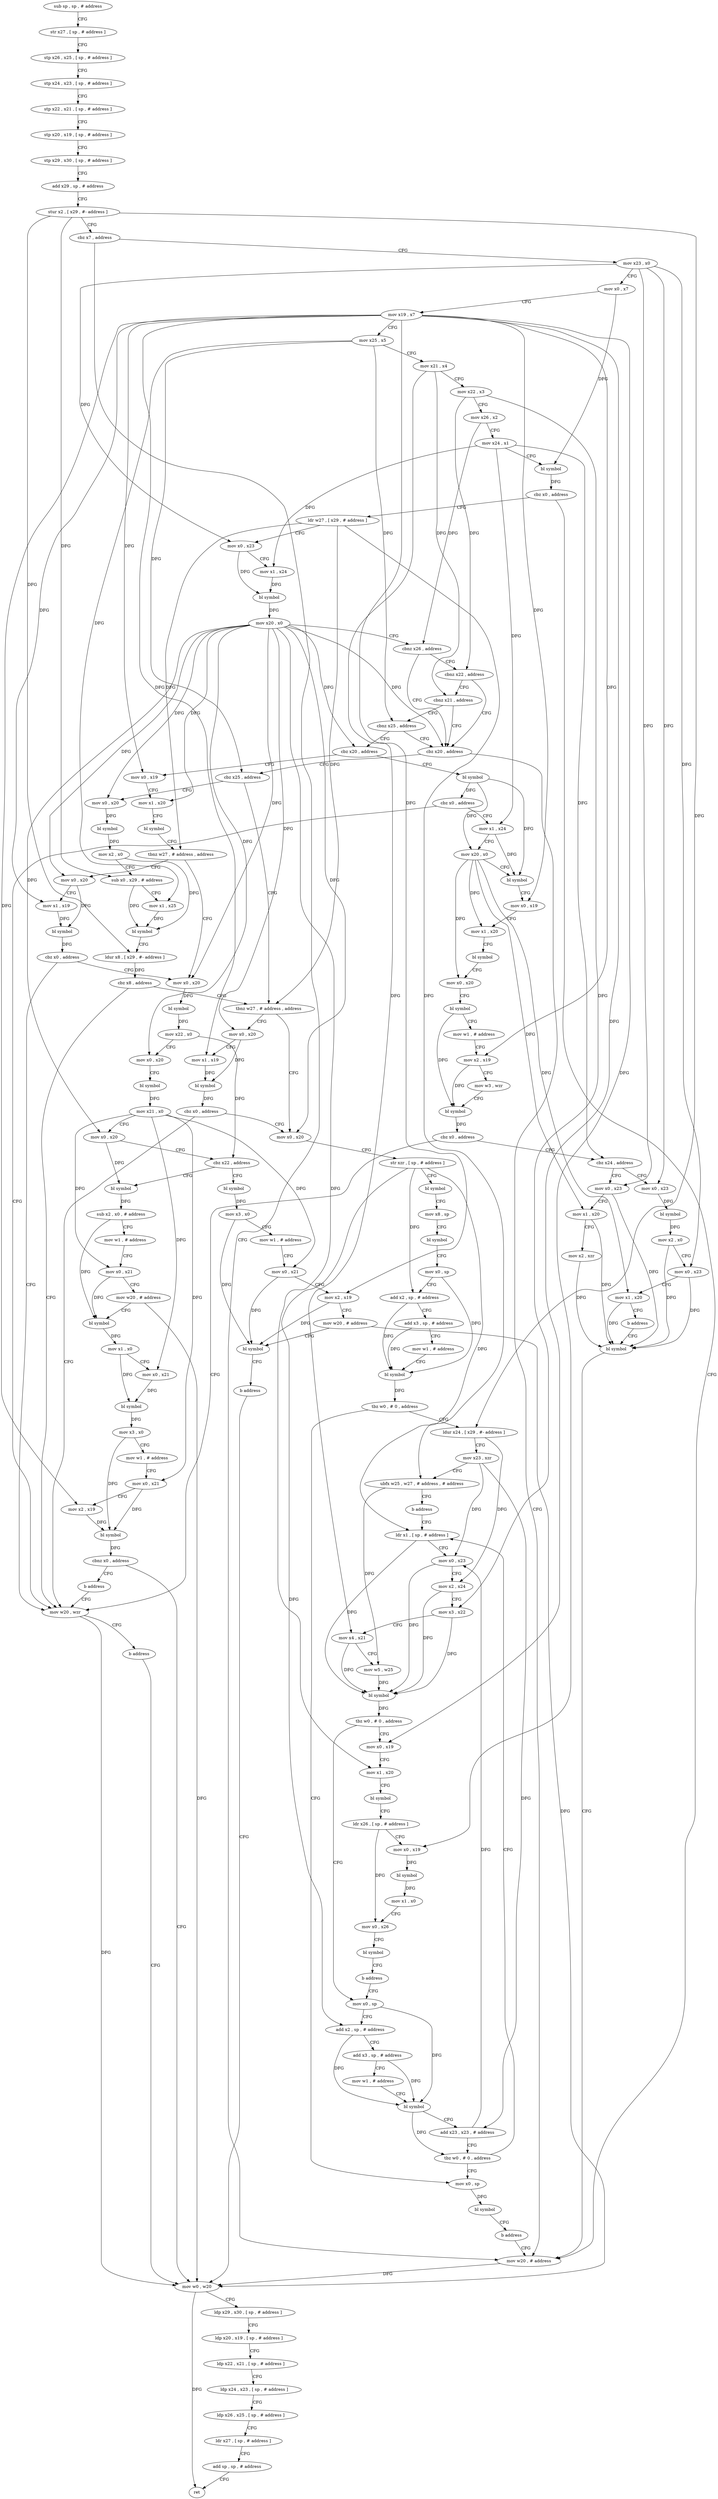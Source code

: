digraph "func" {
"89964" [label = "sub sp , sp , # address" ]
"89968" [label = "str x27 , [ sp , # address ]" ]
"89972" [label = "stp x26 , x25 , [ sp , # address ]" ]
"89976" [label = "stp x24 , x23 , [ sp , # address ]" ]
"89980" [label = "stp x22 , x21 , [ sp , # address ]" ]
"89984" [label = "stp x20 , x19 , [ sp , # address ]" ]
"89988" [label = "stp x29 , x30 , [ sp , # address ]" ]
"89992" [label = "add x29 , sp , # address" ]
"89996" [label = "stur x2 , [ x29 , #- address ]" ]
"90000" [label = "cbz x7 , address" ]
"90588" [label = "mov w20 , # address" ]
"90004" [label = "mov x23 , x0" ]
"90592" [label = "mov w0 , w20" ]
"90008" [label = "mov x0 , x7" ]
"90012" [label = "mov x19 , x7" ]
"90016" [label = "mov x25 , x5" ]
"90020" [label = "mov x21 , x4" ]
"90024" [label = "mov x22 , x3" ]
"90028" [label = "mov x26 , x2" ]
"90032" [label = "mov x24 , x1" ]
"90036" [label = "bl symbol" ]
"90040" [label = "cbz x0 , address" ]
"90044" [label = "ldr w27 , [ x29 , # address ]" ]
"90048" [label = "mov x0 , x23" ]
"90052" [label = "mov x1 , x24" ]
"90056" [label = "bl symbol" ]
"90060" [label = "mov x20 , x0" ]
"90064" [label = "cbnz x26 , address" ]
"90212" [label = "cbz x20 , address" ]
"90068" [label = "cbnz x22 , address" ]
"90216" [label = "cbz x25 , address" ]
"90072" [label = "cbnz x21 , address" ]
"90252" [label = "tbnz w27 , # address , address" ]
"90220" [label = "mov x0 , x20" ]
"90076" [label = "cbnz x25 , address" ]
"90272" [label = "mov x0 , x20" ]
"90256" [label = "mov x0 , x20" ]
"90224" [label = "bl symbol" ]
"90228" [label = "mov x2 , x0" ]
"90232" [label = "sub x0 , x29 , # address" ]
"90236" [label = "mov x1 , x25" ]
"90240" [label = "bl symbol" ]
"90244" [label = "ldur x8 , [ x29 , #- address ]" ]
"90248" [label = "cbz x8 , address" ]
"90532" [label = "mov w20 , wzr" ]
"90080" [label = "cbz x20 , address" ]
"90276" [label = "str xzr , [ sp , # address ]" ]
"90280" [label = "bl symbol" ]
"90284" [label = "mov x8 , sp" ]
"90288" [label = "bl symbol" ]
"90292" [label = "mov x0 , sp" ]
"90296" [label = "add x2 , sp , # address" ]
"90300" [label = "add x3 , sp , # address" ]
"90304" [label = "mov w1 , # address" ]
"90308" [label = "bl symbol" ]
"90312" [label = "tbz w0 , # 0 , address" ]
"90432" [label = "mov x0 , sp" ]
"90316" [label = "ldur x24 , [ x29 , #- address ]" ]
"90260" [label = "mov x1 , x19" ]
"90264" [label = "bl symbol" ]
"90268" [label = "cbz x0 , address" ]
"90536" [label = "b address" ]
"90444" [label = "bl symbol" ]
"90084" [label = "mov x0 , x19" ]
"90436" [label = "bl symbol" ]
"90440" [label = "b address" ]
"90320" [label = "mov x23 , xzr" ]
"90324" [label = "ubfx w25 , w27 , # address , # address" ]
"90328" [label = "b address" ]
"90360" [label = "ldr x1 , [ sp , # address ]" ]
"90596" [label = "ldp x29 , x30 , [ sp , # address ]" ]
"90600" [label = "ldp x20 , x19 , [ sp , # address ]" ]
"90604" [label = "ldp x22 , x21 , [ sp , # address ]" ]
"90608" [label = "ldp x24 , x23 , [ sp , # address ]" ]
"90612" [label = "ldp x26 , x25 , [ sp , # address ]" ]
"90616" [label = "ldr x27 , [ sp , # address ]" ]
"90620" [label = "add sp , sp , # address" ]
"90624" [label = "ret" ]
"90448" [label = "cbz x0 , address" ]
"90452" [label = "mov x1 , x24" ]
"90088" [label = "mov x1 , x20" ]
"90092" [label = "bl symbol" ]
"90096" [label = "tbnz w27 , # address , address" ]
"90116" [label = "mov x0 , x20" ]
"90100" [label = "mov x0 , x20" ]
"90364" [label = "mov x0 , x23" ]
"90368" [label = "mov x2 , x24" ]
"90372" [label = "mov x3 , x22" ]
"90376" [label = "mov x4 , x21" ]
"90380" [label = "mov w5 , w25" ]
"90384" [label = "bl symbol" ]
"90388" [label = "tbz w0 , # 0 , address" ]
"90332" [label = "mov x0 , sp" ]
"90392" [label = "mov x0 , x19" ]
"90456" [label = "mov x20 , x0" ]
"90460" [label = "bl symbol" ]
"90464" [label = "mov x0 , x19" ]
"90468" [label = "mov x1 , x20" ]
"90472" [label = "bl symbol" ]
"90476" [label = "mov x0 , x20" ]
"90480" [label = "bl symbol" ]
"90484" [label = "mov w1 , # address" ]
"90488" [label = "mov x2 , x19" ]
"90492" [label = "mov w3 , wzr" ]
"90496" [label = "bl symbol" ]
"90500" [label = "cbz x0 , address" ]
"90504" [label = "cbz x24 , address" ]
"90120" [label = "bl symbol" ]
"90124" [label = "mov x22 , x0" ]
"90128" [label = "mov x0 , x20" ]
"90132" [label = "bl symbol" ]
"90136" [label = "mov x21 , x0" ]
"90140" [label = "mov x0 , x20" ]
"90144" [label = "cbz x22 , address" ]
"90540" [label = "bl symbol" ]
"90148" [label = "bl symbol" ]
"90104" [label = "mov x1 , x19" ]
"90108" [label = "bl symbol" ]
"90112" [label = "cbz x0 , address" ]
"90336" [label = "add x2 , sp , # address" ]
"90340" [label = "add x3 , sp , # address" ]
"90344" [label = "mov w1 , # address" ]
"90348" [label = "bl symbol" ]
"90352" [label = "add x23 , x23 , # address" ]
"90356" [label = "tbz w0 , # 0 , address" ]
"90396" [label = "mov x1 , x20" ]
"90400" [label = "bl symbol" ]
"90404" [label = "ldr x26 , [ sp , # address ]" ]
"90408" [label = "mov x0 , x19" ]
"90412" [label = "bl symbol" ]
"90416" [label = "mov x1 , x0" ]
"90420" [label = "mov x0 , x26" ]
"90424" [label = "bl symbol" ]
"90428" [label = "b address" ]
"90572" [label = "mov x0 , x23" ]
"90508" [label = "mov x0 , x23" ]
"90544" [label = "mov x3 , x0" ]
"90548" [label = "mov w1 , # address" ]
"90552" [label = "mov x0 , x21" ]
"90556" [label = "mov x2 , x19" ]
"90560" [label = "mov w20 , # address" ]
"90564" [label = "bl symbol" ]
"90568" [label = "b address" ]
"90152" [label = "sub x2 , x0 , # address" ]
"90156" [label = "mov w1 , # address" ]
"90160" [label = "mov x0 , x21" ]
"90164" [label = "mov w20 , # address" ]
"90168" [label = "bl symbol" ]
"90172" [label = "mov x1 , x0" ]
"90176" [label = "mov x0 , x21" ]
"90180" [label = "bl symbol" ]
"90184" [label = "mov x3 , x0" ]
"90188" [label = "mov w1 , # address" ]
"90192" [label = "mov x0 , x21" ]
"90196" [label = "mov x2 , x19" ]
"90200" [label = "bl symbol" ]
"90204" [label = "cbnz x0 , address" ]
"90208" [label = "b address" ]
"90576" [label = "mov x1 , x20" ]
"90580" [label = "mov x2 , xzr" ]
"90584" [label = "bl symbol" ]
"90512" [label = "bl symbol" ]
"90516" [label = "mov x2 , x0" ]
"90520" [label = "mov x0 , x23" ]
"90524" [label = "mov x1 , x20" ]
"90528" [label = "b address" ]
"89964" -> "89968" [ label = "CFG" ]
"89968" -> "89972" [ label = "CFG" ]
"89972" -> "89976" [ label = "CFG" ]
"89976" -> "89980" [ label = "CFG" ]
"89980" -> "89984" [ label = "CFG" ]
"89984" -> "89988" [ label = "CFG" ]
"89988" -> "89992" [ label = "CFG" ]
"89992" -> "89996" [ label = "CFG" ]
"89996" -> "90000" [ label = "CFG" ]
"89996" -> "90244" [ label = "DFG" ]
"89996" -> "90316" [ label = "DFG" ]
"89996" -> "90232" [ label = "DFG" ]
"90000" -> "90588" [ label = "CFG" ]
"90000" -> "90004" [ label = "CFG" ]
"90588" -> "90592" [ label = "DFG" ]
"90004" -> "90008" [ label = "CFG" ]
"90004" -> "90048" [ label = "DFG" ]
"90004" -> "90572" [ label = "DFG" ]
"90004" -> "90508" [ label = "DFG" ]
"90004" -> "90520" [ label = "DFG" ]
"90592" -> "90596" [ label = "CFG" ]
"90592" -> "90624" [ label = "DFG" ]
"90008" -> "90012" [ label = "CFG" ]
"90008" -> "90036" [ label = "DFG" ]
"90012" -> "90016" [ label = "CFG" ]
"90012" -> "90260" [ label = "DFG" ]
"90012" -> "90084" [ label = "DFG" ]
"90012" -> "90464" [ label = "DFG" ]
"90012" -> "90488" [ label = "DFG" ]
"90012" -> "90104" [ label = "DFG" ]
"90012" -> "90392" [ label = "DFG" ]
"90012" -> "90408" [ label = "DFG" ]
"90012" -> "90556" [ label = "DFG" ]
"90012" -> "90196" [ label = "DFG" ]
"90016" -> "90020" [ label = "CFG" ]
"90016" -> "90216" [ label = "DFG" ]
"90016" -> "90236" [ label = "DFG" ]
"90016" -> "90076" [ label = "DFG" ]
"90020" -> "90024" [ label = "CFG" ]
"90020" -> "90072" [ label = "DFG" ]
"90020" -> "90376" [ label = "DFG" ]
"90024" -> "90028" [ label = "CFG" ]
"90024" -> "90068" [ label = "DFG" ]
"90024" -> "90372" [ label = "DFG" ]
"90028" -> "90032" [ label = "CFG" ]
"90028" -> "90064" [ label = "DFG" ]
"90032" -> "90036" [ label = "CFG" ]
"90032" -> "90052" [ label = "DFG" ]
"90032" -> "90452" [ label = "DFG" ]
"90032" -> "90504" [ label = "DFG" ]
"90036" -> "90040" [ label = "DFG" ]
"90040" -> "90588" [ label = "CFG" ]
"90040" -> "90044" [ label = "CFG" ]
"90044" -> "90048" [ label = "CFG" ]
"90044" -> "90252" [ label = "DFG" ]
"90044" -> "90324" [ label = "DFG" ]
"90044" -> "90096" [ label = "DFG" ]
"90048" -> "90052" [ label = "CFG" ]
"90048" -> "90056" [ label = "DFG" ]
"90052" -> "90056" [ label = "DFG" ]
"90056" -> "90060" [ label = "DFG" ]
"90060" -> "90064" [ label = "CFG" ]
"90060" -> "90212" [ label = "DFG" ]
"90060" -> "90220" [ label = "DFG" ]
"90060" -> "90272" [ label = "DFG" ]
"90060" -> "90256" [ label = "DFG" ]
"90060" -> "90080" [ label = "DFG" ]
"90060" -> "90088" [ label = "DFG" ]
"90060" -> "90116" [ label = "DFG" ]
"90060" -> "90128" [ label = "DFG" ]
"90060" -> "90140" [ label = "DFG" ]
"90060" -> "90100" [ label = "DFG" ]
"90060" -> "90396" [ label = "DFG" ]
"90064" -> "90212" [ label = "CFG" ]
"90064" -> "90068" [ label = "CFG" ]
"90212" -> "90588" [ label = "CFG" ]
"90212" -> "90216" [ label = "CFG" ]
"90068" -> "90212" [ label = "CFG" ]
"90068" -> "90072" [ label = "CFG" ]
"90216" -> "90252" [ label = "CFG" ]
"90216" -> "90220" [ label = "CFG" ]
"90072" -> "90212" [ label = "CFG" ]
"90072" -> "90076" [ label = "CFG" ]
"90252" -> "90272" [ label = "CFG" ]
"90252" -> "90256" [ label = "CFG" ]
"90220" -> "90224" [ label = "DFG" ]
"90076" -> "90212" [ label = "CFG" ]
"90076" -> "90080" [ label = "CFG" ]
"90272" -> "90276" [ label = "CFG" ]
"90256" -> "90260" [ label = "CFG" ]
"90256" -> "90264" [ label = "DFG" ]
"90224" -> "90228" [ label = "DFG" ]
"90228" -> "90232" [ label = "CFG" ]
"90228" -> "90240" [ label = "DFG" ]
"90232" -> "90236" [ label = "CFG" ]
"90232" -> "90240" [ label = "DFG" ]
"90236" -> "90240" [ label = "DFG" ]
"90240" -> "90244" [ label = "CFG" ]
"90244" -> "90248" [ label = "DFG" ]
"90248" -> "90532" [ label = "CFG" ]
"90248" -> "90252" [ label = "CFG" ]
"90532" -> "90536" [ label = "CFG" ]
"90532" -> "90592" [ label = "DFG" ]
"90080" -> "90444" [ label = "CFG" ]
"90080" -> "90084" [ label = "CFG" ]
"90276" -> "90280" [ label = "CFG" ]
"90276" -> "90360" [ label = "DFG" ]
"90276" -> "90296" [ label = "DFG" ]
"90276" -> "90336" [ label = "DFG" ]
"90280" -> "90284" [ label = "CFG" ]
"90284" -> "90288" [ label = "CFG" ]
"90288" -> "90292" [ label = "CFG" ]
"90292" -> "90296" [ label = "CFG" ]
"90292" -> "90308" [ label = "DFG" ]
"90296" -> "90300" [ label = "CFG" ]
"90296" -> "90308" [ label = "DFG" ]
"90300" -> "90304" [ label = "CFG" ]
"90300" -> "90308" [ label = "DFG" ]
"90304" -> "90308" [ label = "CFG" ]
"90308" -> "90312" [ label = "DFG" ]
"90312" -> "90432" [ label = "CFG" ]
"90312" -> "90316" [ label = "CFG" ]
"90432" -> "90436" [ label = "DFG" ]
"90316" -> "90320" [ label = "CFG" ]
"90316" -> "90368" [ label = "DFG" ]
"90260" -> "90264" [ label = "DFG" ]
"90264" -> "90268" [ label = "DFG" ]
"90268" -> "90532" [ label = "CFG" ]
"90268" -> "90272" [ label = "CFG" ]
"90536" -> "90592" [ label = "CFG" ]
"90444" -> "90448" [ label = "DFG" ]
"90444" -> "90456" [ label = "DFG" ]
"90444" -> "90460" [ label = "DFG" ]
"90084" -> "90088" [ label = "CFG" ]
"90436" -> "90440" [ label = "CFG" ]
"90440" -> "90588" [ label = "CFG" ]
"90320" -> "90324" [ label = "CFG" ]
"90320" -> "90364" [ label = "DFG" ]
"90320" -> "90352" [ label = "DFG" ]
"90324" -> "90328" [ label = "CFG" ]
"90324" -> "90380" [ label = "DFG" ]
"90328" -> "90360" [ label = "CFG" ]
"90360" -> "90364" [ label = "CFG" ]
"90360" -> "90384" [ label = "DFG" ]
"90596" -> "90600" [ label = "CFG" ]
"90600" -> "90604" [ label = "CFG" ]
"90604" -> "90608" [ label = "CFG" ]
"90608" -> "90612" [ label = "CFG" ]
"90612" -> "90616" [ label = "CFG" ]
"90616" -> "90620" [ label = "CFG" ]
"90620" -> "90624" [ label = "CFG" ]
"90448" -> "90532" [ label = "CFG" ]
"90448" -> "90452" [ label = "CFG" ]
"90452" -> "90456" [ label = "CFG" ]
"90452" -> "90460" [ label = "DFG" ]
"90088" -> "90092" [ label = "CFG" ]
"90092" -> "90096" [ label = "CFG" ]
"90096" -> "90116" [ label = "CFG" ]
"90096" -> "90100" [ label = "CFG" ]
"90116" -> "90120" [ label = "DFG" ]
"90100" -> "90104" [ label = "CFG" ]
"90100" -> "90108" [ label = "DFG" ]
"90364" -> "90368" [ label = "CFG" ]
"90364" -> "90384" [ label = "DFG" ]
"90368" -> "90372" [ label = "CFG" ]
"90368" -> "90384" [ label = "DFG" ]
"90372" -> "90376" [ label = "CFG" ]
"90372" -> "90384" [ label = "DFG" ]
"90376" -> "90380" [ label = "CFG" ]
"90376" -> "90384" [ label = "DFG" ]
"90380" -> "90384" [ label = "DFG" ]
"90384" -> "90388" [ label = "DFG" ]
"90388" -> "90332" [ label = "CFG" ]
"90388" -> "90392" [ label = "CFG" ]
"90332" -> "90336" [ label = "CFG" ]
"90332" -> "90348" [ label = "DFG" ]
"90392" -> "90396" [ label = "CFG" ]
"90456" -> "90460" [ label = "CFG" ]
"90456" -> "90468" [ label = "DFG" ]
"90456" -> "90476" [ label = "DFG" ]
"90456" -> "90576" [ label = "DFG" ]
"90456" -> "90524" [ label = "DFG" ]
"90460" -> "90464" [ label = "CFG" ]
"90464" -> "90468" [ label = "CFG" ]
"90468" -> "90472" [ label = "CFG" ]
"90472" -> "90476" [ label = "CFG" ]
"90476" -> "90480" [ label = "CFG" ]
"90480" -> "90484" [ label = "CFG" ]
"90480" -> "90496" [ label = "DFG" ]
"90484" -> "90488" [ label = "CFG" ]
"90488" -> "90492" [ label = "CFG" ]
"90488" -> "90496" [ label = "DFG" ]
"90492" -> "90496" [ label = "CFG" ]
"90496" -> "90500" [ label = "DFG" ]
"90500" -> "90532" [ label = "CFG" ]
"90500" -> "90504" [ label = "CFG" ]
"90504" -> "90572" [ label = "CFG" ]
"90504" -> "90508" [ label = "CFG" ]
"90120" -> "90124" [ label = "DFG" ]
"90124" -> "90128" [ label = "CFG" ]
"90124" -> "90144" [ label = "DFG" ]
"90128" -> "90132" [ label = "CFG" ]
"90132" -> "90136" [ label = "DFG" ]
"90136" -> "90140" [ label = "CFG" ]
"90136" -> "90552" [ label = "DFG" ]
"90136" -> "90160" [ label = "DFG" ]
"90136" -> "90176" [ label = "DFG" ]
"90136" -> "90192" [ label = "DFG" ]
"90140" -> "90144" [ label = "CFG" ]
"90140" -> "90148" [ label = "DFG" ]
"90144" -> "90540" [ label = "CFG" ]
"90144" -> "90148" [ label = "CFG" ]
"90540" -> "90544" [ label = "DFG" ]
"90148" -> "90152" [ label = "DFG" ]
"90104" -> "90108" [ label = "DFG" ]
"90108" -> "90112" [ label = "DFG" ]
"90112" -> "90532" [ label = "CFG" ]
"90112" -> "90116" [ label = "CFG" ]
"90336" -> "90340" [ label = "CFG" ]
"90336" -> "90348" [ label = "DFG" ]
"90340" -> "90344" [ label = "CFG" ]
"90340" -> "90348" [ label = "DFG" ]
"90344" -> "90348" [ label = "CFG" ]
"90348" -> "90352" [ label = "CFG" ]
"90348" -> "90356" [ label = "DFG" ]
"90352" -> "90356" [ label = "CFG" ]
"90352" -> "90364" [ label = "DFG" ]
"90356" -> "90432" [ label = "CFG" ]
"90356" -> "90360" [ label = "CFG" ]
"90396" -> "90400" [ label = "CFG" ]
"90400" -> "90404" [ label = "CFG" ]
"90404" -> "90408" [ label = "CFG" ]
"90404" -> "90420" [ label = "DFG" ]
"90408" -> "90412" [ label = "DFG" ]
"90412" -> "90416" [ label = "DFG" ]
"90416" -> "90420" [ label = "CFG" ]
"90420" -> "90424" [ label = "CFG" ]
"90424" -> "90428" [ label = "CFG" ]
"90428" -> "90332" [ label = "CFG" ]
"90572" -> "90576" [ label = "CFG" ]
"90572" -> "90584" [ label = "DFG" ]
"90508" -> "90512" [ label = "DFG" ]
"90544" -> "90548" [ label = "CFG" ]
"90544" -> "90564" [ label = "DFG" ]
"90548" -> "90552" [ label = "CFG" ]
"90552" -> "90556" [ label = "CFG" ]
"90552" -> "90564" [ label = "DFG" ]
"90556" -> "90560" [ label = "CFG" ]
"90556" -> "90564" [ label = "DFG" ]
"90560" -> "90564" [ label = "CFG" ]
"90560" -> "90592" [ label = "DFG" ]
"90564" -> "90568" [ label = "CFG" ]
"90568" -> "90592" [ label = "CFG" ]
"90152" -> "90156" [ label = "CFG" ]
"90152" -> "90168" [ label = "DFG" ]
"90156" -> "90160" [ label = "CFG" ]
"90160" -> "90164" [ label = "CFG" ]
"90160" -> "90168" [ label = "DFG" ]
"90164" -> "90168" [ label = "CFG" ]
"90164" -> "90592" [ label = "DFG" ]
"90168" -> "90172" [ label = "DFG" ]
"90172" -> "90176" [ label = "CFG" ]
"90172" -> "90180" [ label = "DFG" ]
"90176" -> "90180" [ label = "DFG" ]
"90180" -> "90184" [ label = "DFG" ]
"90184" -> "90188" [ label = "CFG" ]
"90184" -> "90200" [ label = "DFG" ]
"90188" -> "90192" [ label = "CFG" ]
"90192" -> "90196" [ label = "CFG" ]
"90192" -> "90200" [ label = "DFG" ]
"90196" -> "90200" [ label = "DFG" ]
"90200" -> "90204" [ label = "DFG" ]
"90204" -> "90592" [ label = "CFG" ]
"90204" -> "90208" [ label = "CFG" ]
"90208" -> "90532" [ label = "CFG" ]
"90576" -> "90580" [ label = "CFG" ]
"90576" -> "90584" [ label = "DFG" ]
"90580" -> "90584" [ label = "DFG" ]
"90584" -> "90588" [ label = "CFG" ]
"90512" -> "90516" [ label = "DFG" ]
"90516" -> "90520" [ label = "CFG" ]
"90516" -> "90584" [ label = "DFG" ]
"90520" -> "90524" [ label = "CFG" ]
"90520" -> "90584" [ label = "DFG" ]
"90524" -> "90528" [ label = "CFG" ]
"90524" -> "90584" [ label = "DFG" ]
"90528" -> "90584" [ label = "CFG" ]
}
